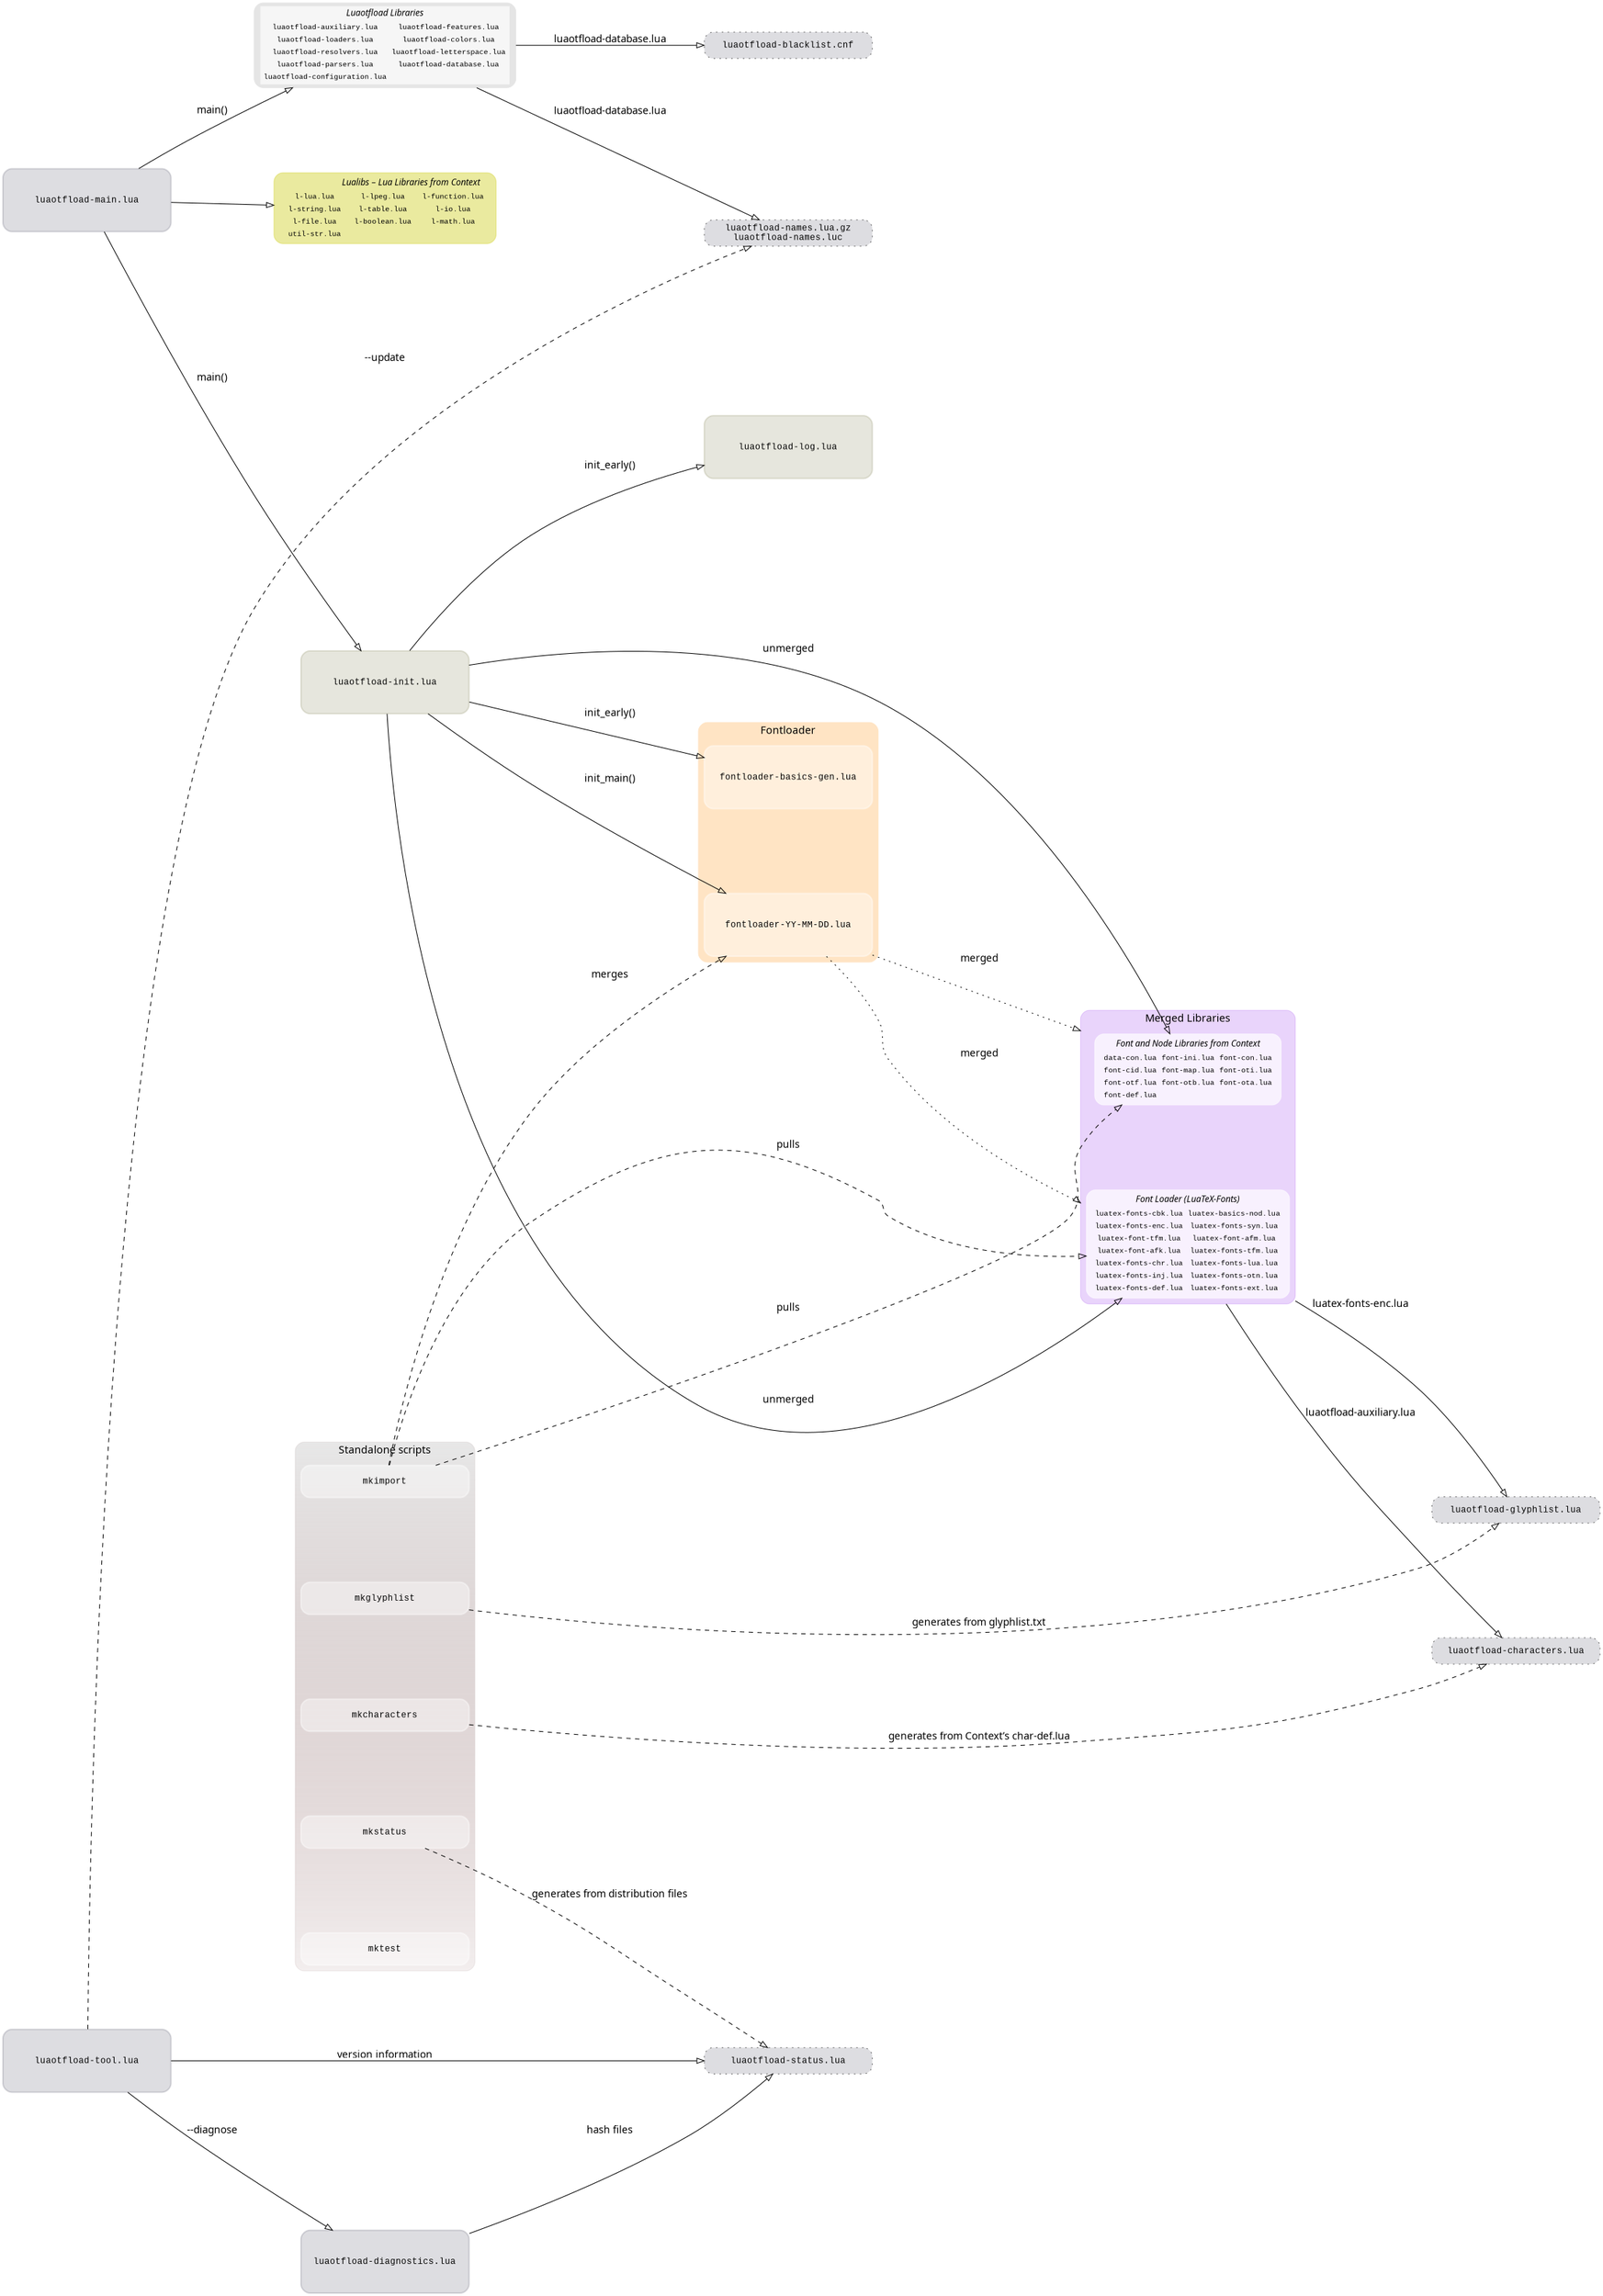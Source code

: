 strict digraph luaotfload_files { //looks weird with circo ...
    compound       = true;

//  label          = "Schematic of the files included in Luaotfload.";
//  labelloc       = "b";

    fontsize       = "14.4";
    labelfontname  = "Iwona Medium Regular";
    fontname       = "Iwona Light Regular";
    size           = "21cm";

    rankdir        = LR;
    ranksep        = 0.618;
    nodesep        = 1.618;

    edge [
        arrowhead = onormal,
        fontname  = "Iwona Cond Regular",
        penwidth  = 1.0,
    ];
    node [
        //penwidth = 0.7,
        fontname = "Liberation Mono",
        fontsize = 12,
    ];

/* ····································································
 * file structure
 * ································································· */
    fontdbutil  -> font_names   [label="--update",
                                 style=dashed]

    luaotfload -> merged_lua_libs     [style=solid]
    luaotfload -> luaotfload_init     [label="main()",   style=solid]
    luaotfload -> luaotfload_libs     [label="main()",   style=solid]

    fontloader        -> merged_luatex_fonts [label="merged",
                                              style=dotted,
                                              lhead=cluster_merged]
    fontloader        -> merged_context_libs [label="merged",
                                              style=dotted,
                                              lhead=cluster_merged]

    luaotfload_init -> luaotfload_log        [label="init_early()", style=solid]
    luaotfload_init -> luaotfload_basics_gen [label="init_early()", style=solid]
    luaotfload_init -> fontloader            [label="init_main()",  style=solid]

    luaotfload_init -> merged_luatex_fonts [label="unmerged", style=solid]
    luaotfload_init -> merged_context_libs [label="unmerged", style=solid]

    merged_luatex_fonts -> font_age [label="luatex-fonts-enc.lua",
                                     ltail=cluster_merged]

    fontdbutil -> fontdbutil_diagnostics [label="--diagnose"]
    fontdbutil -> status [label="version information"]

    mkimport -> fontloader [label="merges", style=dashed]

    merged_luatex_fonts -> characters [label="luaotfload-auxiliary.lua",
                                       ltail=cluster_merged]

    luaotfload_libs -> font_names         [label="luaotfload-database.lua"]
    luaotfload_libs -> otfl_blacklist_cnf [label="luaotfload-database.lua"]


    mkstatus    -> status     [label="generates from distribution files",
                               style=dashed]

    mkglyphlist -> font_age     [label="generates from glyphlist.txt",
                                 style=dashed]

    mkcharacters -> characters     [label="generates from Context’s char-def.lua",
                                    style=dashed]

    fontdbutil_diagnostics -> status [label="hash files"]

    mkimport -> merged_luatex_fonts [label="pulls", style=dashed, constraint=no];
    mkimport -> merged_context_libs [label="pulls", style=dashed, constraint=no];

    subgraph { rank = same;
               fontdbutil;
               luaotfload }

    subgraph cluster_scripts {
        node [style=filled, color=white];
        style     = "filled,rounded";
        color     = "#44000011:#CCCCCC77";
        //nodesep   = "3.0";
        rank      = same;
        label     = "Standalone scripts";
        gradientangle=90;
        mkcharacters;
        mkglyphlist;
        mkimport;
        mktest;
        mkstatus;
    }

/* ····································································
 * main files
 * ································································· */

    fontdbutil        [label  = "luaotfload-tool.lua",
                       shape  = rect,
                       width  = "3.2cm",
                       height = "1.2cm",
                       color  = "#01012222",
                       style  = "filled,rounded",
                       penwidth=2]

    fontdbutil_diagnostics [label  = "luaotfload-diagnostics.lua",
                            shape  = rect,
                            width  = "3.2cm",
                            height = "1.2cm",
                            color  = "#01012222",
                            style  = "filled,rounded",
                            penwidth=2]

    mktest           [label  = "mktest",
                       shape  = rect,
                       width  = "3.2cm",
                       height = "0.618cm",
                       color  = "#FFFFFF66",
                       style  = "filled,rounded",
                       penwidth=2]

    mkimport          [label  = "mkimport",
                       shape  = rect,
                       width  = "3.2cm",
                       height = "0.618cm",
                       color  = "#FFFFFF66",
                       style  = "filled,rounded",
                       penwidth=2]

    mkstatus          [label  = "mkstatus",
                       shape  = rect,
                       width  = "3.2cm",
                       height = "0.618cm",
                       color  = "#FFFFFF66",
                       style  = "filled,rounded",
                       penwidth=2]

    mkglyphlist       [label  = "mkglyphlist",
                       shape  = rect,
                       width  = "3.2cm",
                       height = "0.618cm",
                       color  = "#FFFFFF66",
                       style  = "filled,rounded",
                       penwidth=2]

    mkcharacters      [label  = "mkcharacters",
                       shape  = rect,
                       width  = "3.2cm",
                       height = "0.618cm",
                       color  = "#FFFFFF66",
                       style  = "filled,rounded",
                       penwidth=2]

    luaotfload        [label  = "luaotfload-main.lua",
                       shape  = rect,
                       width  = "3.2cm",
                       height = "1.2cm",
                       color  = "#01012222",
                       style  = "filled,rounded",
                       penwidth=2]
    /*
     *otfl_fonts        [label = "luaotfload-fonts.lua",
     *                   shape = rect,
     *                   width  = "3.2cm",
     *                   height = "1.2cm",
     *                   color  = "#01012222",
     *                   style  = "filled,rounded",
     *                   penwidth=2]
     */
    luaotfload_init       [label = "luaotfload-init.lua",
                           shape = rect,
                           width  = "3.2cm",
                           height = "1.2cm",
                           color  = "#44440122",
                           style  = "filled,rounded",
                           penwidth=2]

    luaotfload_log        [label = "luaotfload-log.lua",
                           shape = rect,
                           width  = "3.2cm",
                           height = "1.2cm",
                           color  = "#44440122",
                           style  = "filled,rounded",
                           penwidth=2]

    luaotfload_basics_gen [label = "fontloader-basics-gen.lua",
                           shape = rect,
                           width  = "3.2cm",
                           height = "1.2cm",
                           color  = "#FFFFFF66",
                           style  = "filled,rounded",
                           penwidth=2]

    fontloader            [label = "fontloader-YY-MM-DD.lua",
                           shape = rect,
                           width  = "3.2cm",
                           height = "1.2cm",
                           color  = "#FFFFFF66",
                           style  = "filled,rounded",
                           penwidth=2]

/* ····································································
 * luaotfload files
 * ································································· */

    characters [style      = "filled,dashed",
                shape      = rect,
                width      = "3.2cm",
                fillcolor  = "#01012222",
                color      = grey40,
                style      = "filled,dotted,rounded",
                label      = "luaotfload-characters.lua"]

    font_age [style      = "filled,dashed",
              shape      = rect,
              width      = "3.2cm",
              fillcolor  = "#01012222",
              color      = grey40,
              style      = "filled,dotted,rounded",
              label      = "luaotfload-glyphlist.lua"]

    font_names [style      = "filled,dashed",
                shape      = rect,
                width      = "3.2cm",
                fillcolor  = "#01012222",
                color      = grey40,
                style      = "filled,dotted,rounded",
                label      = "luaotfload-names.lua.gz\nluaotfload-names.luc"]

    status [style      = "filled,dashed",
            shape      = rect,
            width      = "3.2cm",
            fillcolor  = "#01012222",
            color      = grey40,
            style      = "filled,dotted,rounded",
            label      = "luaotfload-status.lua"]

    otfl_blacklist_cnf [style      = "filled,dashed",
                        shape      = rect,
                        width      = "3.2cm",
                        fillcolor  = "#01012222",
                        color      = grey40,
                        style      = "filled,dotted,rounded",
                        label      = "luaotfload-blacklist.cnf"]

    luaotfload_libs [
        shape      = box,
        style      = "filled,rounded",
        color      = "grey90",
        fontsize   = 10,
        label      = <
            <table cellborder="0" bgcolor="#FFFFFFAA">
                <th> <td colspan="2"> <font point-size="12" face="Iwona Italic">Luaotfload Libraries</font> </td> </th>
                <tr> <td>luaotfload-auxiliary.lua</td>    <td>luaotfload-features.lua</td>      </tr>
                <tr> <td>luaotfload-loaders.lua</td>      <td>luaotfload-colors.lua</td>        </tr>
                <tr> <td>luaotfload-resolvers.lua</td>    <td>luaotfload-letterspace.lua</td>   </tr>
                <tr> <td>luaotfload-parsers.lua</td>      <td>luaotfload-database.lua</td>      </tr>
                <tr> <td>luaotfload-configuration.lua</td><td></td>                             </tr>
            </table>
        >,
    ]

/* ····································································
 * merged files
 * ································································· */

   subgraph cluster_merged {
       node [style=filled, color=white];
       style     = "filled,rounded";
       color     = "#912CEE33";
       //nodesep   = "3.0";
       rank      = same;
       label     = "Merged Libraries";
       gradientangle=0;
       merged_luatex_fonts;
       merged_context_libs;
   }

    fontloader -> merged_luatex_fonts
    fontloader -> merged_context_libs

   subgraph cluster_fontloader {
       node [style=filled, color=white];
       style     = "filled,rounded";
       color     = "bisque";
       //nodesep   = "3.0";
       rank      = same;
       label     = "Fontloader";
       gradientangle=0;
       luaotfload_basics_gen;
       fontloader;
   }

    merged_lua_libs [
        shape      = box,
        style      = "filled,rounded",
        color      = "#CCCC1166",
        fontsize   = 10,
        fontsize   = 10,
        label      = <
            <table border="0">
                <th> <td colspan="3"> <font point-size="12" face="Iwona Italic">
                        Lualibs &ndash; Lua Libraries from Context</font> </td> </th>
                <tr> <td>l-lua.lua</td>     <td>l-lpeg.lua</td>    <td>l-function.lua</td>  </tr>
                <tr> <td>l-string.lua</td>  <td>l-table.lua</td>   <td>l-io.lua</td>        </tr>
                <tr> <td>l-file.lua</td>    <td>l-boolean.lua</td> <td>l-math.lua</td>      </tr>
                <tr> <td>util-str.lua</td>                                                  </tr>
            </table>
        >,
    ]

    merged_luatex_fonts [
        shape      = box,
        style      = "filled,rounded",
        color      = "#FFFFFFAA",
        fontsize   = 10,
        label      = <
            <table border="0">
                <th> <td colspan="2"> <font point-size="12" face="Iwona Italic">Font Loader (LuaTeX-Fonts)</font> </td> </th>
                <tr> <td>luatex-fonts-cbk.lua</td>  <td>luatex-basics-nod.lua</td> </tr>
                <tr> <td>luatex-fonts-enc.lua</td>  <td>luatex-fonts-syn.lua</td>  </tr>
                <tr> <td>luatex-font-tfm.lua</td>   <td>luatex-font-afm.lua</td>   </tr>
                <tr> <td>luatex-font-afk.lua</td>   <td>luatex-fonts-tfm.lua</td>  </tr>
                <tr> <td>luatex-fonts-chr.lua</td>  <td>luatex-fonts-lua.lua</td>  </tr>
                <tr> <td>luatex-fonts-inj.lua</td>  <td>luatex-fonts-otn.lua</td>  </tr>
                <tr> <td>luatex-fonts-def.lua</td>  <td>luatex-fonts-ext.lua</td>  </tr>
            </table>
        >,
    ]

    merged_context_libs [
        shape      = box,
        style      = "filled,rounded",
        color      = "#FFFFFFAA",
        fontsize   = 10,
        label      = <
            <table border="0">
                <th> <td colspan="3"> <font point-size="12" face="Iwona Italic"> Font and Node Libraries from Context </font> </td> </th>
                <tr> <td>data-con.lua</td> <td>font-ini.lua</td> <td>font-con.lua</td> </tr>
                <tr> <td>font-cid.lua</td> <td>font-map.lua</td> <td>font-oti.lua</td> </tr>
                <tr> <td>font-otf.lua</td> <td>font-otb.lua</td> <td>font-ota.lua</td> </tr>
                <tr> <td>font-def.lua</td> </tr>
            </table>
        >,
    ]
}

// vim:ft=dot:sw=4:ts=4:expandtab
